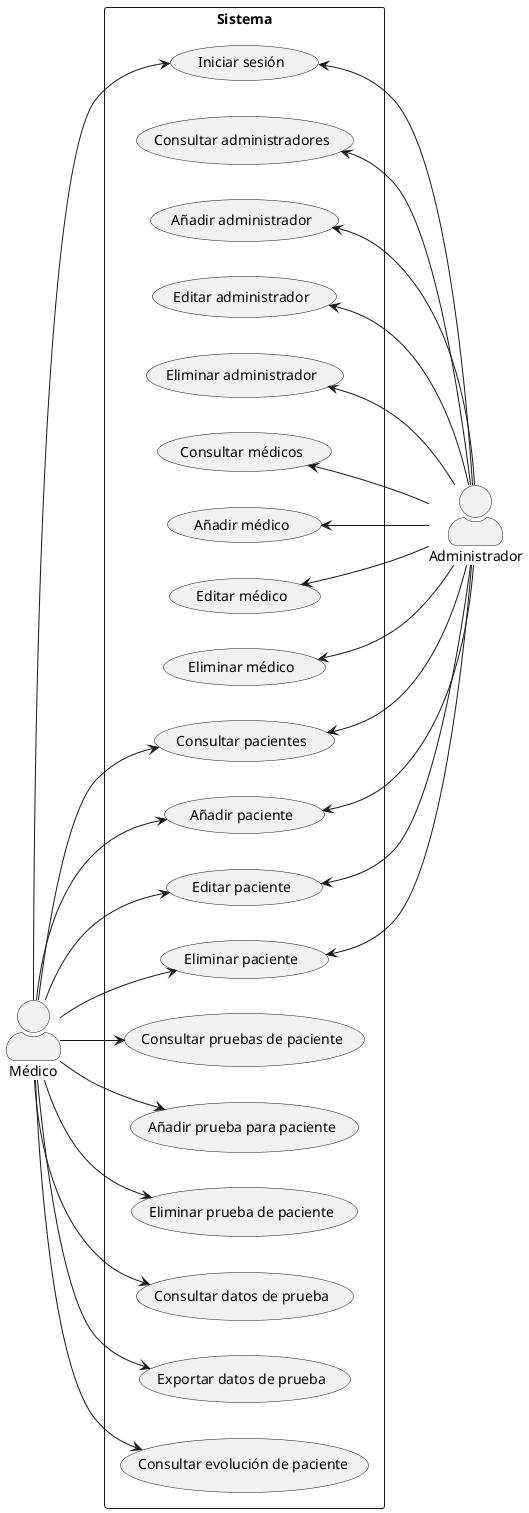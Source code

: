 @startuml
skinparam actorStyle awesome
left to right direction
rectangle Sistema {
    usecase (Iniciar sesión)
    usecase (Consultar administradores)
    usecase (Añadir administrador)
    usecase (Editar administrador)
    usecase (Eliminar administrador)
    usecase (Consultar médicos)
    usecase (Añadir médico)
    usecase (Editar médico)
    usecase (Eliminar médico)
    usecase (Consultar pacientes)
    usecase (Añadir paciente)
    usecase (Editar paciente)
    usecase (Eliminar paciente)
    usecase (Consultar pruebas de paciente)
    usecase (Añadir prueba para paciente)
    usecase (Eliminar prueba de paciente)
    usecase (Consultar datos de prueba)
    usecase (Exportar datos de prueba)
    usecase (Consultar evolución de paciente)
}

Médico --> (Iniciar sesión)
Médico --> (Consultar pacientes)
Médico --> (Añadir paciente)
Médico --> (Editar paciente)
Médico --> (Eliminar paciente)
Médico --> (Consultar pruebas de paciente)
Médico --> (Añadir prueba para paciente)
Médico --> (Eliminar prueba de paciente)
Médico --> (Consultar datos de prueba)
Médico --> (Exportar datos de prueba)
Médico --> (Consultar evolución de paciente)

(Iniciar sesión) <-- Administrador
(Consultar administradores) <-- Administrador
(Añadir administrador) <-- Administrador
(Editar administrador) <-- Administrador
(Eliminar administrador) <-- Administrador
(Consultar médicos) <-- Administrador
(Añadir médico) <-- Administrador
(Editar médico) <-- Administrador
(Eliminar médico) <-- Administrador
(Consultar pacientes) <-- Administrador
(Añadir paciente) <-- Administrador
(Editar paciente) <-- Administrador
(Eliminar paciente) <-- Administrador
@enduml